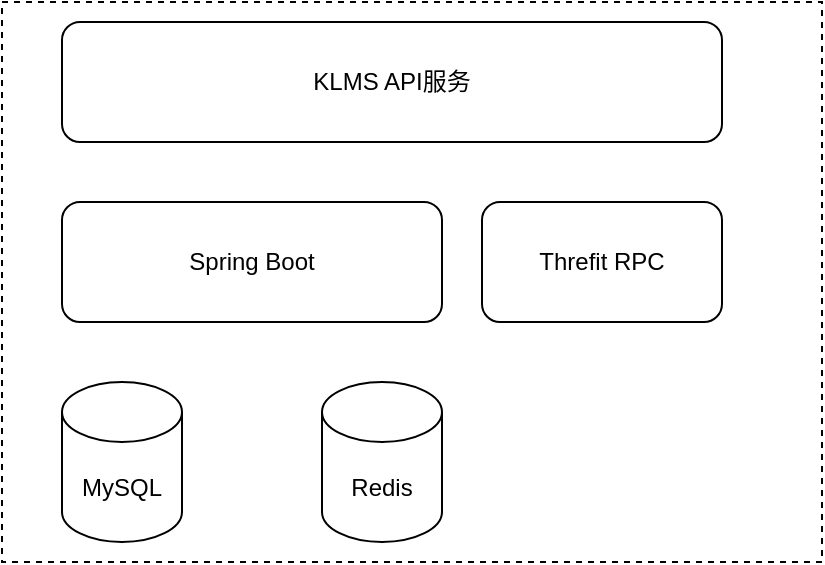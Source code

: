 <mxfile version="14.5.10" type="github">
  <diagram id="O5blFa7L9_QzMBP0XI0-" name="Page-1">
    <mxGraphModel dx="945" dy="1844" grid="1" gridSize="10" guides="1" tooltips="1" connect="1" arrows="1" fold="1" page="1" pageScale="1" pageWidth="827" pageHeight="1169" math="0" shadow="0">
      <root>
        <mxCell id="0" />
        <mxCell id="1" parent="0" />
        <mxCell id="ix2rLgj7zzMYFasW1nlt-1" value="" style="rounded=0;whiteSpace=wrap;html=1;dashed=1;" vertex="1" parent="1">
          <mxGeometry x="170" y="-750" width="410" height="280" as="geometry" />
        </mxCell>
        <mxCell id="ix2rLgj7zzMYFasW1nlt-2" value="Spring Boot" style="rounded=1;whiteSpace=wrap;html=1;" vertex="1" parent="1">
          <mxGeometry x="200" y="-650" width="190" height="60" as="geometry" />
        </mxCell>
        <mxCell id="ix2rLgj7zzMYFasW1nlt-3" value="MySQL" style="shape=cylinder3;whiteSpace=wrap;html=1;boundedLbl=1;backgroundOutline=1;size=15;" vertex="1" parent="1">
          <mxGeometry x="200" y="-560" width="60" height="80" as="geometry" />
        </mxCell>
        <mxCell id="ix2rLgj7zzMYFasW1nlt-4" value="Redis" style="shape=cylinder3;whiteSpace=wrap;html=1;boundedLbl=1;backgroundOutline=1;size=15;" vertex="1" parent="1">
          <mxGeometry x="330" y="-560" width="60" height="80" as="geometry" />
        </mxCell>
        <mxCell id="ix2rLgj7zzMYFasW1nlt-5" value="Threfit RPC" style="rounded=1;whiteSpace=wrap;html=1;" vertex="1" parent="1">
          <mxGeometry x="410" y="-650" width="120" height="60" as="geometry" />
        </mxCell>
        <mxCell id="ix2rLgj7zzMYFasW1nlt-6" value="KLMS API服务" style="rounded=1;whiteSpace=wrap;html=1;" vertex="1" parent="1">
          <mxGeometry x="200" y="-740" width="330" height="60" as="geometry" />
        </mxCell>
      </root>
    </mxGraphModel>
  </diagram>
</mxfile>

